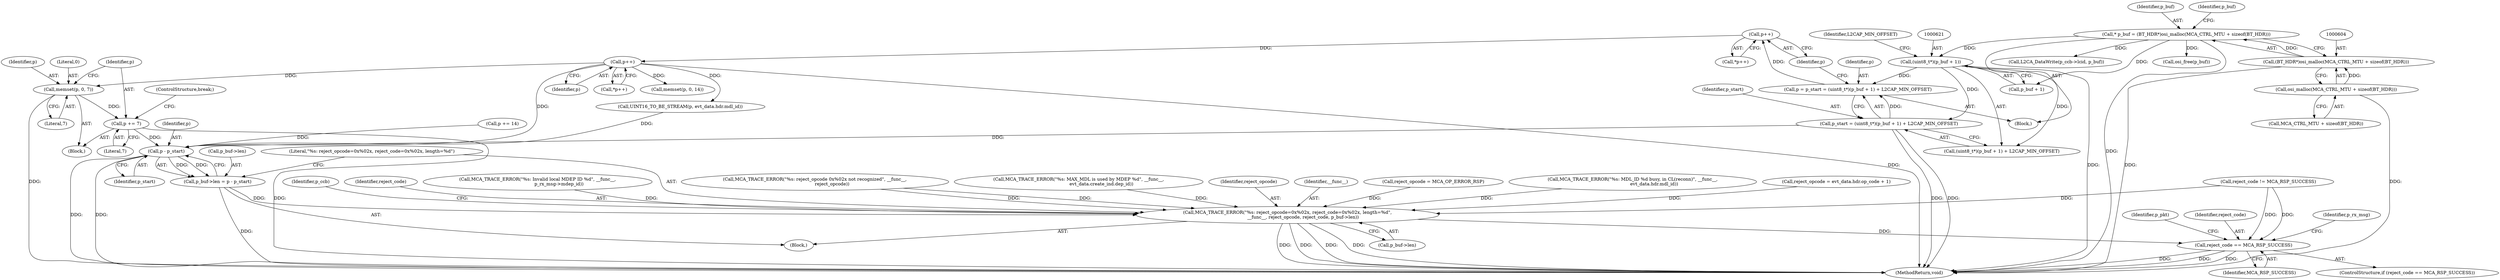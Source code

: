 digraph "0_Android_5216e6120160b28d76e9ee4dff9995e772647511@API" {
"1000657" [label="(Call,memset(p, 0, 7))"];
"1000633" [label="(Call,p++)"];
"1000628" [label="(Call,p++)"];
"1000615" [label="(Call,p = p_start = (uint8_t*)(p_buf + 1) + L2CAP_MIN_OFFSET)"];
"1000617" [label="(Call,p_start = (uint8_t*)(p_buf + 1) + L2CAP_MIN_OFFSET)"];
"1000620" [label="(Call,(uint8_t*)(p_buf + 1))"];
"1000601" [label="(Call,* p_buf = (BT_HDR*)osi_malloc(MCA_CTRL_MTU + sizeof(BT_HDR)))"];
"1000603" [label="(Call,(BT_HDR*)osi_malloc(MCA_CTRL_MTU + sizeof(BT_HDR)))"];
"1000605" [label="(Call,osi_malloc(MCA_CTRL_MTU + sizeof(BT_HDR)))"];
"1000661" [label="(Call,p += 7)"];
"1000690" [label="(Call,p - p_start)"];
"1000686" [label="(Call,p_buf->len = p - p_start)"];
"1000693" [label="(Call,MCA_TRACE_ERROR(\"%s: reject_opcode=0x%02x, reject_code=0x%02x, length=%d\",\n                      __func__, reject_opcode, reject_code, p_buf->len))"];
"1000711" [label="(Call,reject_code == MCA_RSP_SUCCESS)"];
"1000603" [label="(Call,(BT_HDR*)osi_malloc(MCA_CTRL_MTU + sizeof(BT_HDR)))"];
"1000642" [label="(Block,)"];
"1000633" [label="(Call,p++)"];
"1000663" [label="(Literal,7)"];
"1000694" [label="(Literal,\"%s: reject_opcode=0x%02x, reject_code=0x%02x, length=%d\")"];
"1000675" [label="(Call,MCA_TRACE_ERROR(\"%s: reject_opcode 0x%02x not recognized\", __func__,\n                        reject_opcode))"];
"1000660" [label="(Literal,7)"];
"1000690" [label="(Call,p - p_start)"];
"1000685" [label="(Block,)"];
"1000534" [label="(Call,MCA_TRACE_ERROR(\"%s: MAX_MDL is used by MDEP %d\", __func__,\n                                evt_data.create_ind.dep_id))"];
"1000687" [label="(Call,p_buf->len)"];
"1000691" [label="(Identifier,p)"];
"1000661" [label="(Call,p += 7)"];
"1000658" [label="(Identifier,p)"];
"1000698" [label="(Call,p_buf->len)"];
"1000693" [label="(Call,MCA_TRACE_ERROR(\"%s: reject_opcode=0x%02x, reject_code=0x%02x, length=%d\",\n                      __func__, reject_opcode, reject_code, p_buf->len))"];
"1000760" [label="(MethodReturn,void)"];
"1000670" [label="(Call,p += 14)"];
"1000713" [label="(Identifier,MCA_RSP_SUCCESS)"];
"1000648" [label="(Call,UINT16_TO_BE_STREAM(p, evt_data.hdr.mdl_id))"];
"1000599" [label="(Block,)"];
"1000634" [label="(Identifier,p)"];
"1000701" [label="(Call,L2CA_DataWrite(p_ccb->lcid, p_buf))"];
"1000696" [label="(Identifier,reject_opcode)"];
"1000619" [label="(Call,(uint8_t*)(p_buf + 1) + L2CAP_MIN_OFFSET)"];
"1000692" [label="(Identifier,p_start)"];
"1000695" [label="(Identifier,__func__)"];
"1000615" [label="(Call,p = p_start = (uint8_t*)(p_buf + 1) + L2CAP_MIN_OFFSET)"];
"1000392" [label="(Call,reject_opcode = MCA_OP_ERROR_RSP)"];
"1000759" [label="(Identifier,p_pkt)"];
"1000556" [label="(Call,MCA_TRACE_ERROR(\"%s: MDL_ID %d busy, in CL(reconn)\", __func__,\n                              evt_data.hdr.mdl_id))"];
"1000629" [label="(Identifier,p)"];
"1000616" [label="(Identifier,p)"];
"1000605" [label="(Call,osi_malloc(MCA_CTRL_MTU + sizeof(BT_HDR)))"];
"1000712" [label="(Identifier,reject_code)"];
"1000606" [label="(Call,MCA_CTRL_MTU + sizeof(BT_HDR))"];
"1000662" [label="(Identifier,p)"];
"1000618" [label="(Identifier,p_start)"];
"1000620" [label="(Call,(uint8_t*)(p_buf + 1))"];
"1000602" [label="(Identifier,p_buf)"];
"1000710" [label="(ControlStructure,if (reject_code == MCA_RSP_SUCCESS))"];
"1000588" [label="(Call,reject_code != MCA_RSP_SUCCESS)"];
"1000617" [label="(Call,p_start = (uint8_t*)(p_buf + 1) + L2CAP_MIN_OFFSET)"];
"1000174" [label="(Call,reject_opcode = evt_data.hdr.op_code + 1)"];
"1000627" [label="(Call,*p++)"];
"1000632" [label="(Call,*p++)"];
"1000612" [label="(Identifier,p_buf)"];
"1000703" [label="(Identifier,p_ccb)"];
"1000659" [label="(Literal,0)"];
"1000717" [label="(Identifier,p_rx_msg)"];
"1000697" [label="(Identifier,reject_code)"];
"1000628" [label="(Call,p++)"];
"1000493" [label="(Call,MCA_TRACE_ERROR(\"%s: Invalid local MDEP ID %d\", __func__,\n                              p_rx_msg->mdep_id))"];
"1000664" [label="(ControlStructure,break;)"];
"1000625" [label="(Identifier,L2CAP_MIN_OFFSET)"];
"1000708" [label="(Call,osi_free(p_buf))"];
"1000657" [label="(Call,memset(p, 0, 7))"];
"1000666" [label="(Call,memset(p, 0, 14))"];
"1000622" [label="(Call,p_buf + 1)"];
"1000686" [label="(Call,p_buf->len = p - p_start)"];
"1000601" [label="(Call,* p_buf = (BT_HDR*)osi_malloc(MCA_CTRL_MTU + sizeof(BT_HDR)))"];
"1000711" [label="(Call,reject_code == MCA_RSP_SUCCESS)"];
"1000657" -> "1000642"  [label="AST: "];
"1000657" -> "1000660"  [label="CFG: "];
"1000658" -> "1000657"  [label="AST: "];
"1000659" -> "1000657"  [label="AST: "];
"1000660" -> "1000657"  [label="AST: "];
"1000662" -> "1000657"  [label="CFG: "];
"1000657" -> "1000760"  [label="DDG: "];
"1000633" -> "1000657"  [label="DDG: "];
"1000657" -> "1000661"  [label="DDG: "];
"1000633" -> "1000632"  [label="AST: "];
"1000633" -> "1000634"  [label="CFG: "];
"1000634" -> "1000633"  [label="AST: "];
"1000632" -> "1000633"  [label="CFG: "];
"1000633" -> "1000760"  [label="DDG: "];
"1000628" -> "1000633"  [label="DDG: "];
"1000633" -> "1000648"  [label="DDG: "];
"1000633" -> "1000666"  [label="DDG: "];
"1000633" -> "1000690"  [label="DDG: "];
"1000628" -> "1000627"  [label="AST: "];
"1000628" -> "1000629"  [label="CFG: "];
"1000629" -> "1000628"  [label="AST: "];
"1000627" -> "1000628"  [label="CFG: "];
"1000615" -> "1000628"  [label="DDG: "];
"1000615" -> "1000599"  [label="AST: "];
"1000615" -> "1000617"  [label="CFG: "];
"1000616" -> "1000615"  [label="AST: "];
"1000617" -> "1000615"  [label="AST: "];
"1000629" -> "1000615"  [label="CFG: "];
"1000617" -> "1000615"  [label="DDG: "];
"1000620" -> "1000615"  [label="DDG: "];
"1000617" -> "1000619"  [label="CFG: "];
"1000618" -> "1000617"  [label="AST: "];
"1000619" -> "1000617"  [label="AST: "];
"1000617" -> "1000760"  [label="DDG: "];
"1000617" -> "1000760"  [label="DDG: "];
"1000620" -> "1000617"  [label="DDG: "];
"1000617" -> "1000690"  [label="DDG: "];
"1000620" -> "1000619"  [label="AST: "];
"1000620" -> "1000622"  [label="CFG: "];
"1000621" -> "1000620"  [label="AST: "];
"1000622" -> "1000620"  [label="AST: "];
"1000625" -> "1000620"  [label="CFG: "];
"1000620" -> "1000760"  [label="DDG: "];
"1000620" -> "1000619"  [label="DDG: "];
"1000601" -> "1000620"  [label="DDG: "];
"1000601" -> "1000599"  [label="AST: "];
"1000601" -> "1000603"  [label="CFG: "];
"1000602" -> "1000601"  [label="AST: "];
"1000603" -> "1000601"  [label="AST: "];
"1000612" -> "1000601"  [label="CFG: "];
"1000601" -> "1000760"  [label="DDG: "];
"1000603" -> "1000601"  [label="DDG: "];
"1000601" -> "1000622"  [label="DDG: "];
"1000601" -> "1000701"  [label="DDG: "];
"1000601" -> "1000708"  [label="DDG: "];
"1000603" -> "1000605"  [label="CFG: "];
"1000604" -> "1000603"  [label="AST: "];
"1000605" -> "1000603"  [label="AST: "];
"1000603" -> "1000760"  [label="DDG: "];
"1000605" -> "1000603"  [label="DDG: "];
"1000605" -> "1000606"  [label="CFG: "];
"1000606" -> "1000605"  [label="AST: "];
"1000605" -> "1000760"  [label="DDG: "];
"1000661" -> "1000642"  [label="AST: "];
"1000661" -> "1000663"  [label="CFG: "];
"1000662" -> "1000661"  [label="AST: "];
"1000663" -> "1000661"  [label="AST: "];
"1000664" -> "1000661"  [label="CFG: "];
"1000661" -> "1000760"  [label="DDG: "];
"1000661" -> "1000690"  [label="DDG: "];
"1000690" -> "1000686"  [label="AST: "];
"1000690" -> "1000692"  [label="CFG: "];
"1000691" -> "1000690"  [label="AST: "];
"1000692" -> "1000690"  [label="AST: "];
"1000686" -> "1000690"  [label="CFG: "];
"1000690" -> "1000760"  [label="DDG: "];
"1000690" -> "1000760"  [label="DDG: "];
"1000690" -> "1000686"  [label="DDG: "];
"1000690" -> "1000686"  [label="DDG: "];
"1000670" -> "1000690"  [label="DDG: "];
"1000648" -> "1000690"  [label="DDG: "];
"1000686" -> "1000685"  [label="AST: "];
"1000687" -> "1000686"  [label="AST: "];
"1000694" -> "1000686"  [label="CFG: "];
"1000686" -> "1000760"  [label="DDG: "];
"1000686" -> "1000693"  [label="DDG: "];
"1000693" -> "1000685"  [label="AST: "];
"1000693" -> "1000698"  [label="CFG: "];
"1000694" -> "1000693"  [label="AST: "];
"1000695" -> "1000693"  [label="AST: "];
"1000696" -> "1000693"  [label="AST: "];
"1000697" -> "1000693"  [label="AST: "];
"1000698" -> "1000693"  [label="AST: "];
"1000703" -> "1000693"  [label="CFG: "];
"1000693" -> "1000760"  [label="DDG: "];
"1000693" -> "1000760"  [label="DDG: "];
"1000693" -> "1000760"  [label="DDG: "];
"1000693" -> "1000760"  [label="DDG: "];
"1000675" -> "1000693"  [label="DDG: "];
"1000675" -> "1000693"  [label="DDG: "];
"1000534" -> "1000693"  [label="DDG: "];
"1000493" -> "1000693"  [label="DDG: "];
"1000556" -> "1000693"  [label="DDG: "];
"1000392" -> "1000693"  [label="DDG: "];
"1000174" -> "1000693"  [label="DDG: "];
"1000588" -> "1000693"  [label="DDG: "];
"1000693" -> "1000711"  [label="DDG: "];
"1000711" -> "1000710"  [label="AST: "];
"1000711" -> "1000713"  [label="CFG: "];
"1000712" -> "1000711"  [label="AST: "];
"1000713" -> "1000711"  [label="AST: "];
"1000717" -> "1000711"  [label="CFG: "];
"1000759" -> "1000711"  [label="CFG: "];
"1000711" -> "1000760"  [label="DDG: "];
"1000711" -> "1000760"  [label="DDG: "];
"1000711" -> "1000760"  [label="DDG: "];
"1000588" -> "1000711"  [label="DDG: "];
"1000588" -> "1000711"  [label="DDG: "];
}
